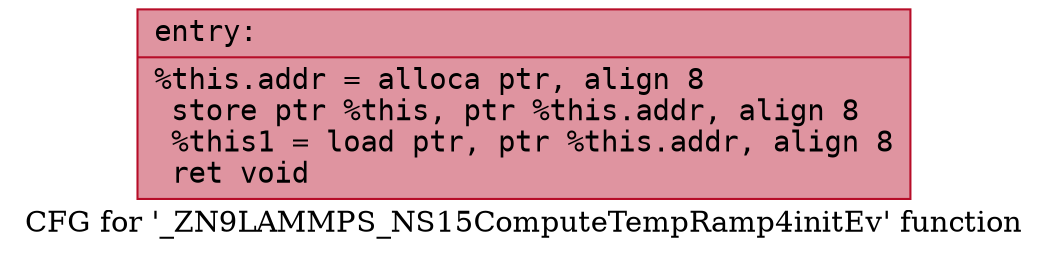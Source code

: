 digraph "CFG for '_ZN9LAMMPS_NS15ComputeTempRamp4initEv' function" {
	label="CFG for '_ZN9LAMMPS_NS15ComputeTempRamp4initEv' function";

	Node0x5563a41b5e50 [shape=record,color="#b70d28ff", style=filled, fillcolor="#b70d2870" fontname="Courier",label="{entry:\l|  %this.addr = alloca ptr, align 8\l  store ptr %this, ptr %this.addr, align 8\l  %this1 = load ptr, ptr %this.addr, align 8\l  ret void\l}"];
}
